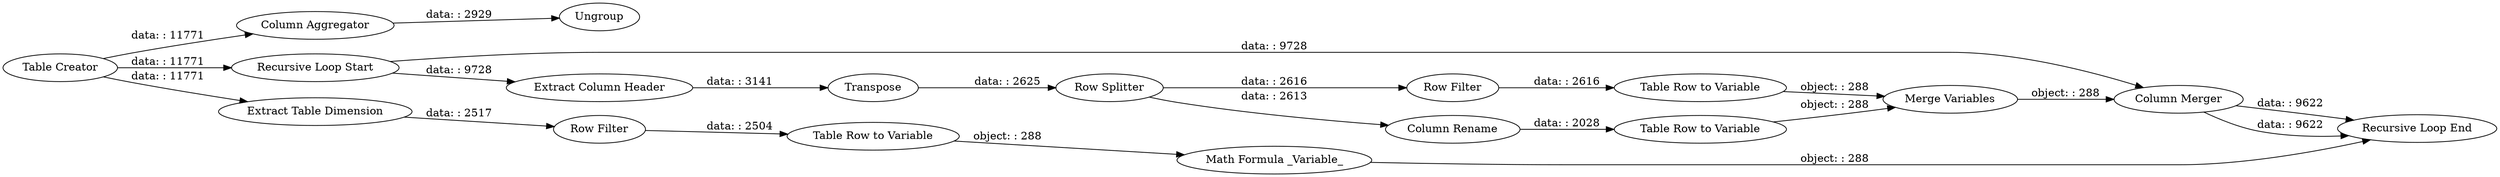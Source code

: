 digraph {
	"-1620322145593033931_196" [label="Column Merger"]
	"-1620322145593033931_204" [label="Row Filter"]
	"-1620322145593033931_211" [label="Column Aggregator"]
	"-1620322145593033931_212" [label=Ungroup]
	"-1620322145593033931_215" [label="Row Splitter"]
	"-1620322145593033931_210" [label="Row Filter"]
	"-1620322145593033931_218" [label="Column Rename"]
	"-1620322145593033931_219" [label="Math Formula _Variable_"]
	"-1620322145593033931_221" [label="Table Creator"]
	"-1620322145593033931_197" [label="Recursive Loop End"]
	"-1620322145593033931_200" [label=Transpose]
	"-1620322145593033931_198" [label="Recursive Loop Start"]
	"-1620322145593033931_199" [label="Extract Column Header"]
	"-1620322145593033931_217" [label="Merge Variables"]
	"-1620322145593033931_209" [label="Table Row to Variable"]
	"-1620322145593033931_216" [label="Table Row to Variable"]
	"-1620322145593033931_207" [label="Extract Table Dimension"]
	"-1620322145593033931_205" [label="Table Row to Variable"]
	"-1620322145593033931_196" -> "-1620322145593033931_197" [label="data: : 9622"]
	"-1620322145593033931_209" -> "-1620322145593033931_219" [label="object: : 288"]
	"-1620322145593033931_215" -> "-1620322145593033931_218" [label="data: : 2613"]
	"-1620322145593033931_221" -> "-1620322145593033931_211" [label="data: : 11771"]
	"-1620322145593033931_198" -> "-1620322145593033931_199" [label="data: : 9728"]
	"-1620322145593033931_204" -> "-1620322145593033931_205" [label="data: : 2616"]
	"-1620322145593033931_217" -> "-1620322145593033931_196" [label="object: : 288"]
	"-1620322145593033931_221" -> "-1620322145593033931_198" [label="data: : 11771"]
	"-1620322145593033931_210" -> "-1620322145593033931_209" [label="data: : 2504"]
	"-1620322145593033931_207" -> "-1620322145593033931_210" [label="data: : 2517"]
	"-1620322145593033931_219" -> "-1620322145593033931_197" [label="object: : 288"]
	"-1620322145593033931_205" -> "-1620322145593033931_217" [label="object: : 288"]
	"-1620322145593033931_216" -> "-1620322145593033931_217" [label="object: : 288"]
	"-1620322145593033931_199" -> "-1620322145593033931_200" [label="data: : 3141"]
	"-1620322145593033931_198" -> "-1620322145593033931_196" [label="data: : 9728"]
	"-1620322145593033931_200" -> "-1620322145593033931_215" [label="data: : 2625"]
	"-1620322145593033931_211" -> "-1620322145593033931_212" [label="data: : 2929"]
	"-1620322145593033931_196" -> "-1620322145593033931_197" [label="data: : 9622"]
	"-1620322145593033931_218" -> "-1620322145593033931_216" [label="data: : 2028"]
	"-1620322145593033931_221" -> "-1620322145593033931_207" [label="data: : 11771"]
	"-1620322145593033931_215" -> "-1620322145593033931_204" [label="data: : 2616"]
	rankdir=LR
}

